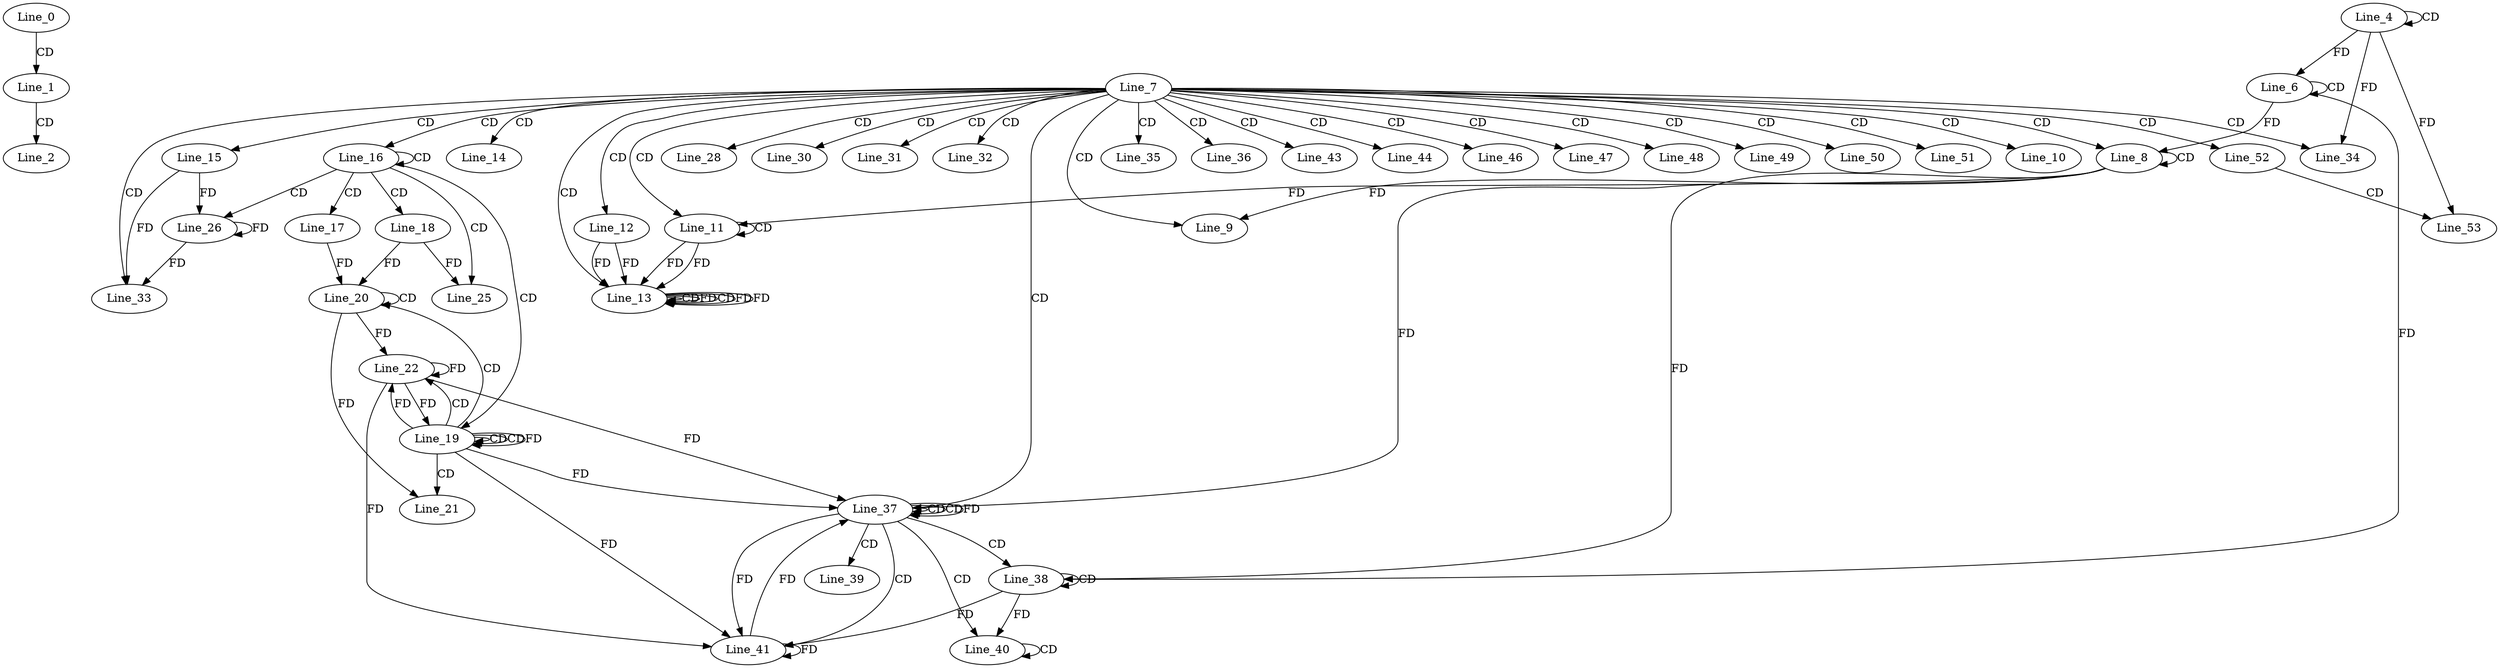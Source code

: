 digraph G {
  Line_0;
  Line_1;
  Line_2;
  Line_4;
  Line_4;
  Line_6;
  Line_6;
  Line_7;
  Line_8;
  Line_8;
  Line_9;
  Line_10;
  Line_11;
  Line_11;
  Line_11;
  Line_12;
  Line_13;
  Line_13;
  Line_13;
  Line_13;
  Line_13;
  Line_13;
  Line_14;
  Line_15;
  Line_16;
  Line_16;
  Line_17;
  Line_18;
  Line_19;
  Line_19;
  Line_20;
  Line_20;
  Line_21;
  Line_22;
  Line_25;
  Line_26;
  Line_26;
  Line_28;
  Line_30;
  Line_31;
  Line_32;
  Line_33;
  Line_34;
  Line_35;
  Line_36;
  Line_37;
  Line_37;
  Line_37;
  Line_38;
  Line_38;
  Line_38;
  Line_38;
  Line_39;
  Line_40;
  Line_40;
  Line_41;
  Line_43;
  Line_44;
  Line_46;
  Line_47;
  Line_48;
  Line_49;
  Line_50;
  Line_51;
  Line_52;
  Line_53;
  Line_0 -> Line_1 [ label="CD" ];
  Line_1 -> Line_2 [ label="CD" ];
  Line_4 -> Line_4 [ label="CD" ];
  Line_6 -> Line_6 [ label="CD" ];
  Line_4 -> Line_6 [ label="FD" ];
  Line_7 -> Line_8 [ label="CD" ];
  Line_8 -> Line_8 [ label="CD" ];
  Line_6 -> Line_8 [ label="FD" ];
  Line_7 -> Line_9 [ label="CD" ];
  Line_8 -> Line_9 [ label="FD" ];
  Line_7 -> Line_10 [ label="CD" ];
  Line_7 -> Line_11 [ label="CD" ];
  Line_11 -> Line_11 [ label="CD" ];
  Line_8 -> Line_11 [ label="FD" ];
  Line_7 -> Line_12 [ label="CD" ];
  Line_7 -> Line_13 [ label="CD" ];
  Line_11 -> Line_13 [ label="FD" ];
  Line_13 -> Line_13 [ label="CD" ];
  Line_12 -> Line_13 [ label="FD" ];
  Line_13 -> Line_13 [ label="FD" ];
  Line_11 -> Line_13 [ label="FD" ];
  Line_13 -> Line_13 [ label="CD" ];
  Line_12 -> Line_13 [ label="FD" ];
  Line_13 -> Line_13 [ label="FD" ];
  Line_13 -> Line_13 [ label="FD" ];
  Line_7 -> Line_14 [ label="CD" ];
  Line_7 -> Line_15 [ label="CD" ];
  Line_7 -> Line_16 [ label="CD" ];
  Line_16 -> Line_16 [ label="CD" ];
  Line_16 -> Line_17 [ label="CD" ];
  Line_16 -> Line_18 [ label="CD" ];
  Line_16 -> Line_19 [ label="CD" ];
  Line_19 -> Line_19 [ label="CD" ];
  Line_19 -> Line_19 [ label="CD" ];
  Line_19 -> Line_20 [ label="CD" ];
  Line_20 -> Line_20 [ label="CD" ];
  Line_17 -> Line_20 [ label="FD" ];
  Line_18 -> Line_20 [ label="FD" ];
  Line_19 -> Line_21 [ label="CD" ];
  Line_20 -> Line_21 [ label="FD" ];
  Line_19 -> Line_22 [ label="CD" ];
  Line_19 -> Line_22 [ label="FD" ];
  Line_22 -> Line_22 [ label="FD" ];
  Line_20 -> Line_22 [ label="FD" ];
  Line_16 -> Line_25 [ label="CD" ];
  Line_18 -> Line_25 [ label="FD" ];
  Line_16 -> Line_26 [ label="CD" ];
  Line_15 -> Line_26 [ label="FD" ];
  Line_26 -> Line_26 [ label="FD" ];
  Line_7 -> Line_28 [ label="CD" ];
  Line_7 -> Line_30 [ label="CD" ];
  Line_7 -> Line_31 [ label="CD" ];
  Line_7 -> Line_32 [ label="CD" ];
  Line_7 -> Line_33 [ label="CD" ];
  Line_15 -> Line_33 [ label="FD" ];
  Line_26 -> Line_33 [ label="FD" ];
  Line_7 -> Line_34 [ label="CD" ];
  Line_4 -> Line_34 [ label="FD" ];
  Line_7 -> Line_35 [ label="CD" ];
  Line_7 -> Line_36 [ label="CD" ];
  Line_7 -> Line_37 [ label="CD" ];
  Line_37 -> Line_37 [ label="CD" ];
  Line_19 -> Line_37 [ label="FD" ];
  Line_22 -> Line_37 [ label="FD" ];
  Line_8 -> Line_37 [ label="FD" ];
  Line_37 -> Line_37 [ label="CD" ];
  Line_37 -> Line_38 [ label="CD" ];
  Line_38 -> Line_38 [ label="CD" ];
  Line_6 -> Line_38 [ label="FD" ];
  Line_8 -> Line_38 [ label="FD" ];
  Line_37 -> Line_39 [ label="CD" ];
  Line_37 -> Line_40 [ label="CD" ];
  Line_38 -> Line_40 [ label="FD" ];
  Line_40 -> Line_40 [ label="CD" ];
  Line_37 -> Line_41 [ label="CD" ];
  Line_37 -> Line_41 [ label="FD" ];
  Line_41 -> Line_41 [ label="FD" ];
  Line_19 -> Line_41 [ label="FD" ];
  Line_22 -> Line_41 [ label="FD" ];
  Line_38 -> Line_41 [ label="FD" ];
  Line_7 -> Line_43 [ label="CD" ];
  Line_7 -> Line_44 [ label="CD" ];
  Line_7 -> Line_46 [ label="CD" ];
  Line_7 -> Line_47 [ label="CD" ];
  Line_7 -> Line_48 [ label="CD" ];
  Line_7 -> Line_49 [ label="CD" ];
  Line_7 -> Line_50 [ label="CD" ];
  Line_7 -> Line_51 [ label="CD" ];
  Line_7 -> Line_52 [ label="CD" ];
  Line_52 -> Line_53 [ label="CD" ];
  Line_4 -> Line_53 [ label="FD" ];
  Line_19 -> Line_19 [ label="FD" ];
  Line_22 -> Line_19 [ label="FD" ];
  Line_37 -> Line_37 [ label="FD" ];
  Line_41 -> Line_37 [ label="FD" ];
}
